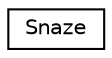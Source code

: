 digraph "Representação gráfica da hiearquia da classe"
{
  edge [fontname="Helvetica",fontsize="10",labelfontname="Helvetica",labelfontsize="10"];
  node [fontname="Helvetica",fontsize="10",shape=record];
  rankdir="LR";
  Node0 [label="Snaze",height=0.2,width=0.4,color="black", fillcolor="white", style="filled",URL="$dd/db9/classSnaze.html",tooltip="Controle sobre as informações da cobra. "];
}
